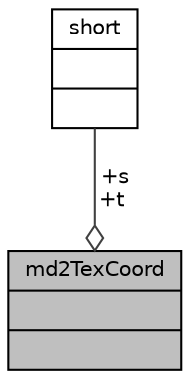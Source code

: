 digraph "md2TexCoord"
{
 // LATEX_PDF_SIZE
  edge [fontname="Helvetica",fontsize="10",labelfontname="Helvetica",labelfontsize="10"];
  node [fontname="Helvetica",fontsize="10",shape=record];
  Node1 [label="{md2TexCoord\n||}",height=0.2,width=0.4,color="black", fillcolor="grey75", style="filled", fontcolor="black",tooltip=" "];
  Node2 -> Node1 [color="grey25",fontsize="10",style="solid",label=" +s\n+t" ,arrowhead="odiamond",fontname="Helvetica"];
  Node2 [label="{short\n||}",height=0.2,width=0.4,color="black", fillcolor="white", style="filled",tooltip=" "];
}
